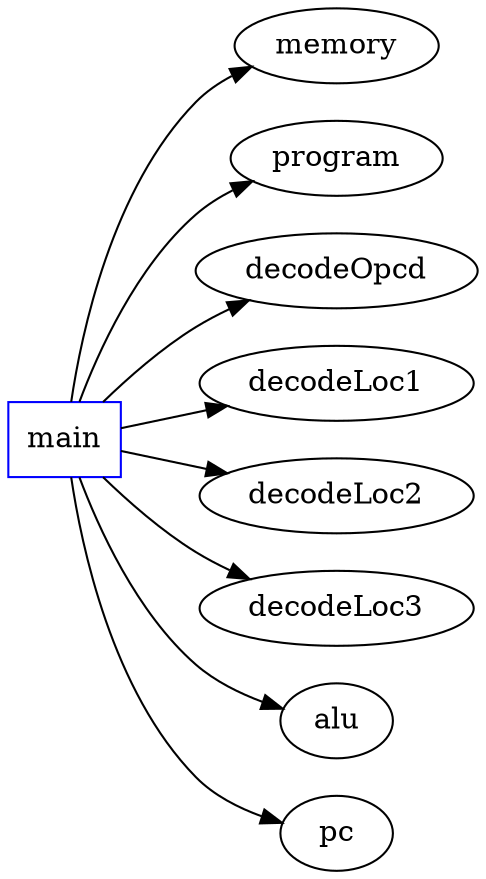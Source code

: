 digraph functioncalls {
rankdir=LR;

main [shape="box", color=blue];
main -> memory;
main -> program;
main -> decodeOpcd;
main -> decodeLoc1;
main -> decodeLoc2;
main -> decodeLoc3;
main -> alu;
main -> pc;
}
